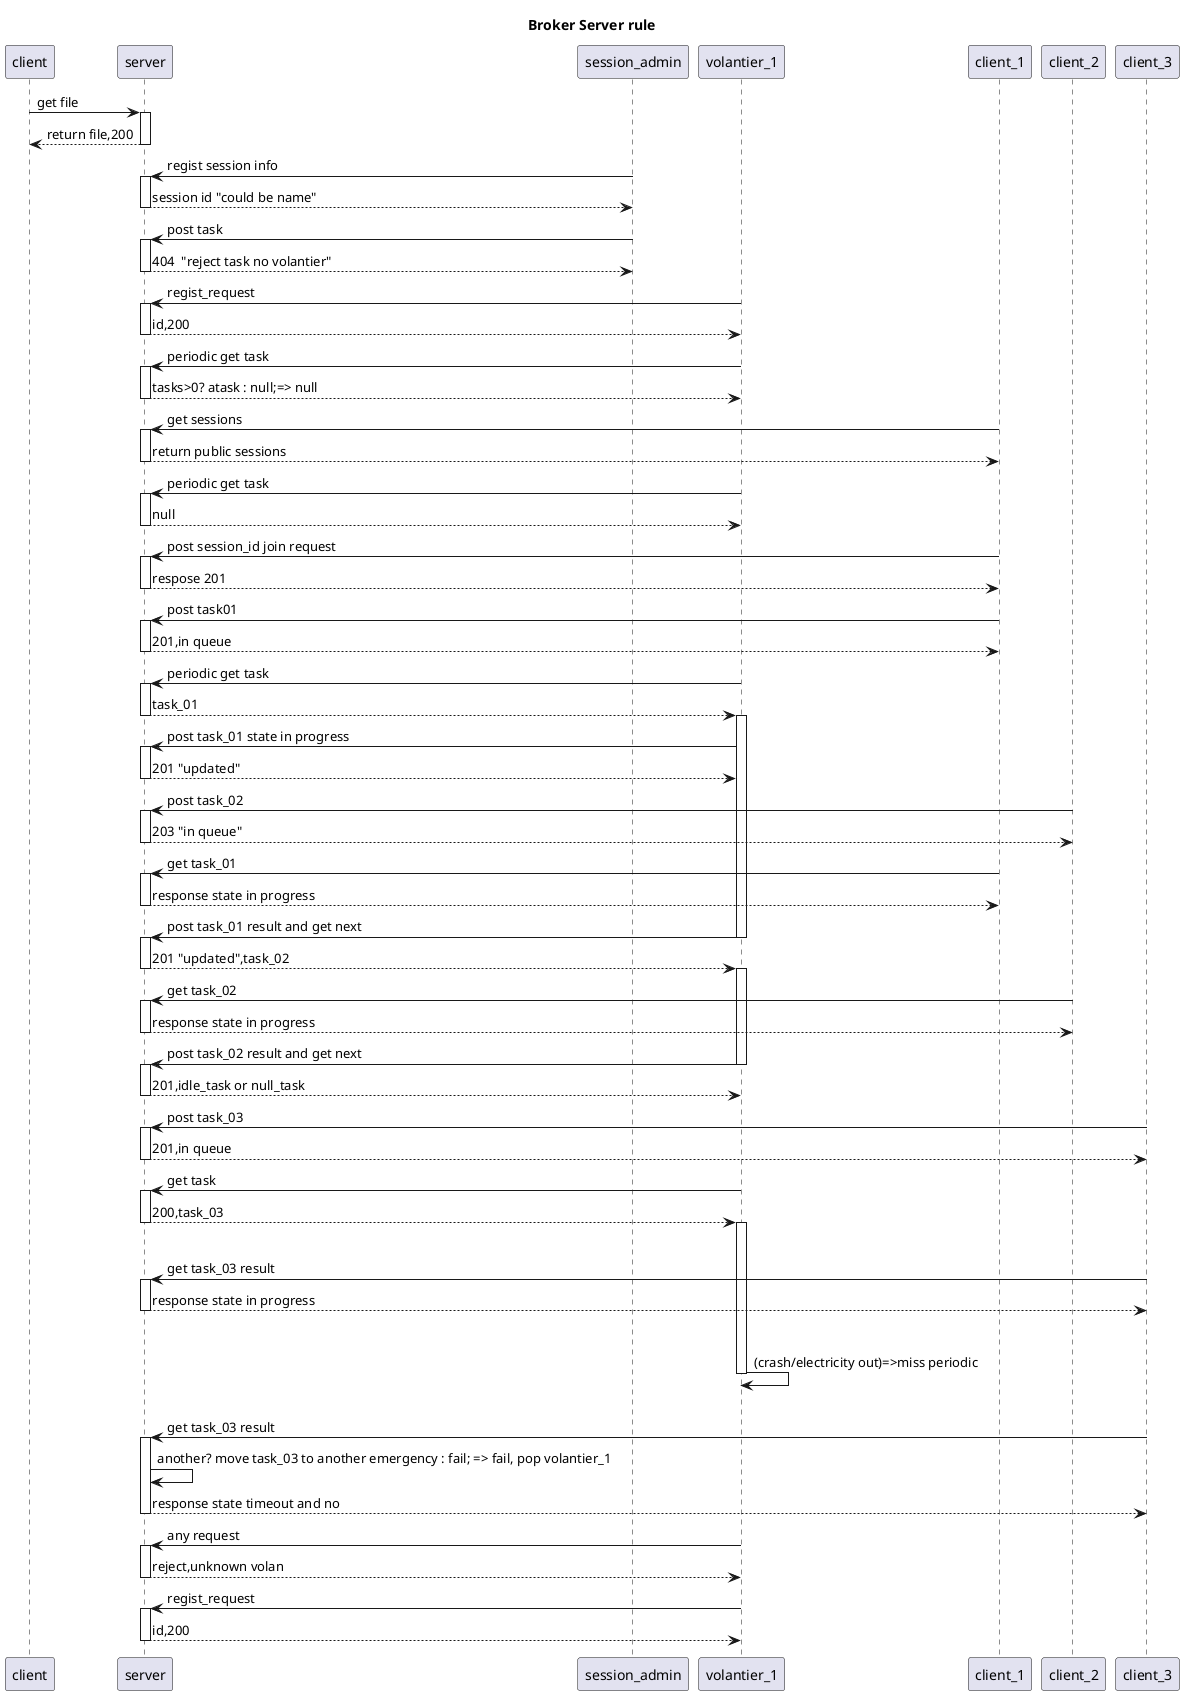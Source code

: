 @startuml
Title Broker Server rule
client -> server: get file
activate server
server --> client : return file,200
deactivate server

session_admin ->server :regist session info
activate server
server --> session_admin : session id "could be name"
deactivate server

session_admin -> server : post task
activate server
server --> session_admin : 404  "reject task no volantier"
deactivate server

volantier_1 -> server : regist_request
activate server
server --> volantier_1 : id,200
deactivate server

volantier_1 -> server : periodic get task 
activate server
server --> volantier_1 : tasks>0? atask : null;=> null
deactivate server

client_1 ->server : get sessions
activate server
server --> client_1 : return public sessions
deactivate server

volantier_1 -> server : periodic get task 
activate server
server --> volantier_1 :  null
deactivate server

client_1 -> server : post session_id join request
activate server
server --> client_1 : respose 201
deactivate server

client_1 -> server : post task01
activate server
server --> client_1 : 201,in queue
deactivate server

volantier_1 -> server : periodic get task 
activate server
server --> volantier_1 :  task_01
deactivate server
activate volantier_1
volantier_1 -> server : post task_01 state in progress
activate server
server --> volantier_1 : 201 "updated"
deactivate server

client_2 -> server : post task_02
activate server
server --> client_2 : 203 "in queue"
deactivate server

client_1 -> server : get task_01
activate server
server --> client_1: response state in progress
deactivate server

volantier_1 -> server: post task_01 result and get next
deactivate volantier_1
activate server
server --> volantier_1: 201 "updated",task_02
deactivate server
activate volantier_1
client_2 -> server : get task_02
activate server
server --> client_2: response state in progress
deactivate server

volantier_1 -> server :  post task_02 result and get next
deactivate volantier_1
activate server
server --> volantier_1 : 201,idle_task or null_task
deactivate server

client_3 -> server : post task_03 
activate server
server --> client_3 : 201,in queue
deactivate server

volantier_1 -> server: get task
activate server
server --> volantier_1 : 200,task_03
deactivate server
activate volantier_1
|||
client_3 -> server: get task_03 result
activate server
server --> client_3: response state in progress
deactivate server
|||
volantier_1 -> volantier_1 :(crash/electricity out)=>miss periodic
deactivate volantier_1
|||
client_3 -> server: get task_03 result
activate server
server -> server: another? move task_03 to another emergency : fail; => fail, pop volantier_1 
server --> client_3: response state timeout and no
deactivate server

volantier_1 -> server : any request
activate server
server --> volantier_1 : reject,unknown volan
deactivate server

volantier_1 -> server : regist_request
activate server
server --> volantier_1 : id,200
deactivate server

@enduml